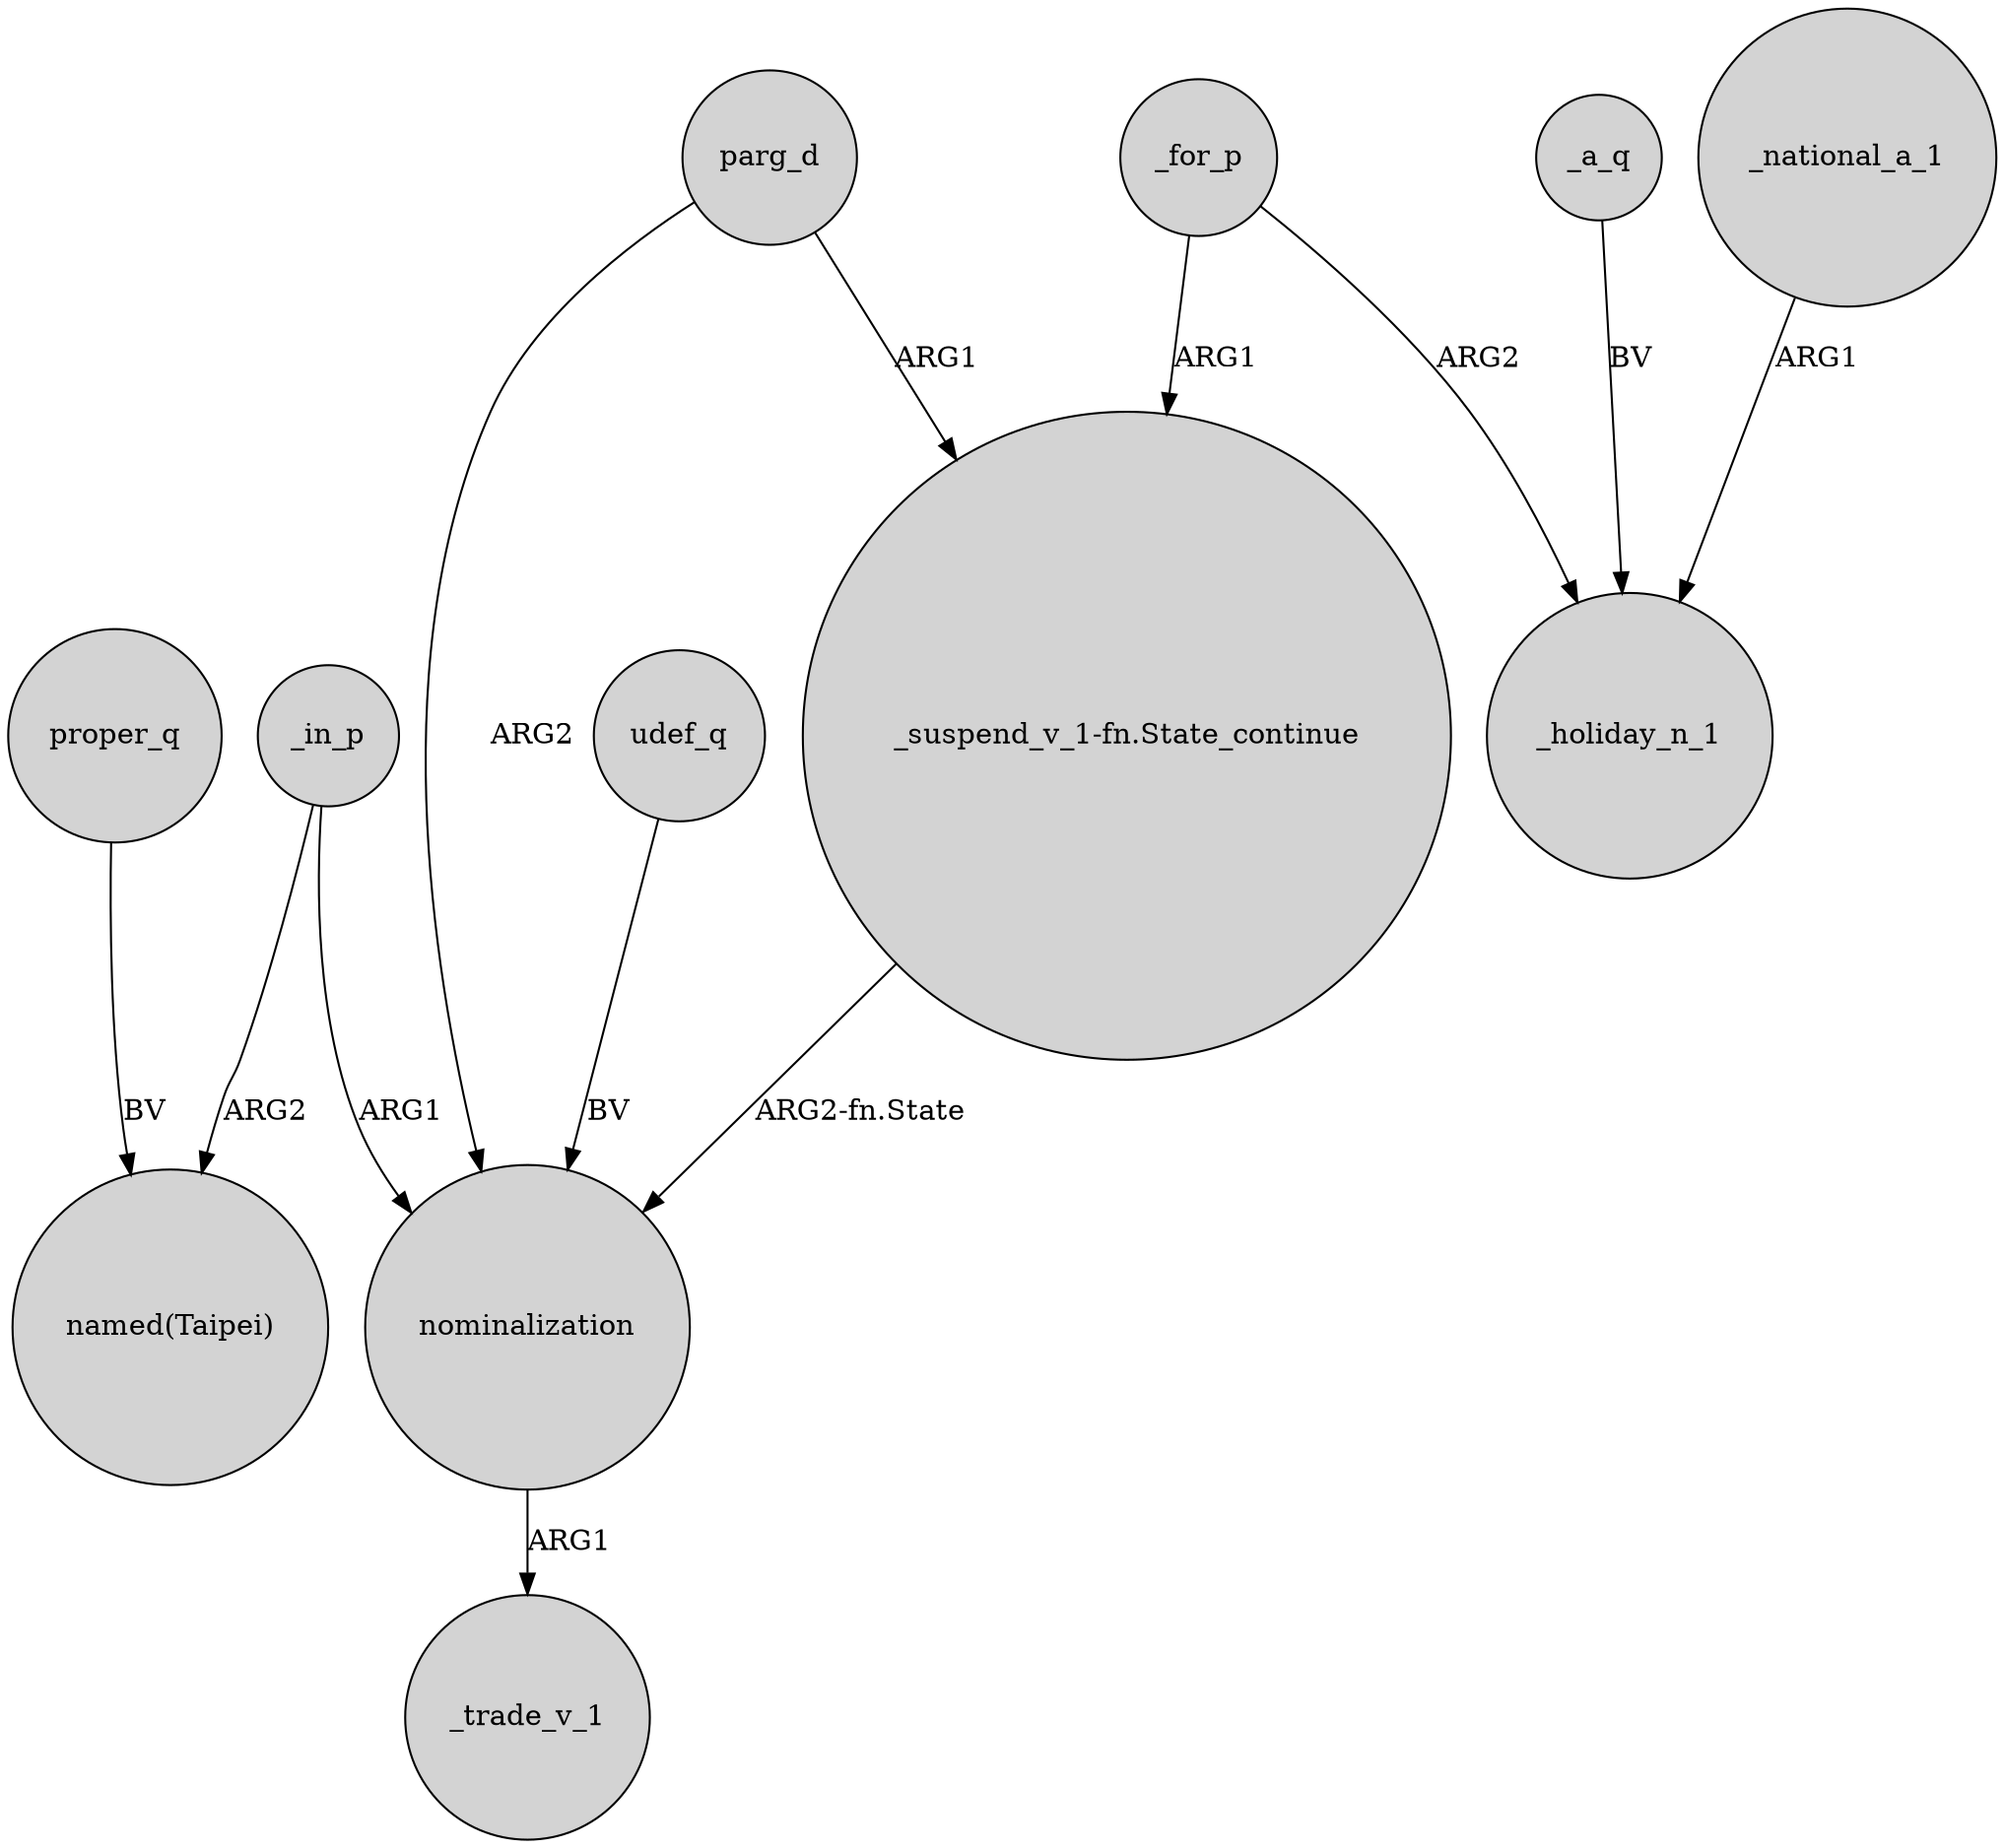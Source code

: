 digraph {
	node [shape=circle style=filled]
	_in_p -> "named(Taipei)" [label=ARG2]
	proper_q -> "named(Taipei)" [label=BV]
	"_suspend_v_1-fn.State_continue" -> nominalization [label="ARG2-fn.State"]
	_for_p -> "_suspend_v_1-fn.State_continue" [label=ARG1]
	_a_q -> _holiday_n_1 [label=BV]
	parg_d -> "_suspend_v_1-fn.State_continue" [label=ARG1]
	_for_p -> _holiday_n_1 [label=ARG2]
	nominalization -> _trade_v_1 [label=ARG1]
	_in_p -> nominalization [label=ARG1]
	_national_a_1 -> _holiday_n_1 [label=ARG1]
	udef_q -> nominalization [label=BV]
	parg_d -> nominalization [label=ARG2]
}
